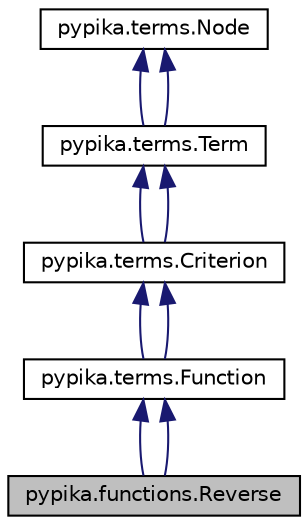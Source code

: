 digraph "pypika.functions.Reverse"
{
 // LATEX_PDF_SIZE
  edge [fontname="Helvetica",fontsize="10",labelfontname="Helvetica",labelfontsize="10"];
  node [fontname="Helvetica",fontsize="10",shape=record];
  Node1 [label="pypika.functions.Reverse",height=0.2,width=0.4,color="black", fillcolor="grey75", style="filled", fontcolor="black",tooltip=" "];
  Node2 -> Node1 [dir="back",color="midnightblue",fontsize="10",style="solid",fontname="Helvetica"];
  Node2 [label="pypika.terms.Function",height=0.2,width=0.4,color="black", fillcolor="white", style="filled",URL="$classpypika_1_1terms_1_1Function.html",tooltip=" "];
  Node3 -> Node2 [dir="back",color="midnightblue",fontsize="10",style="solid",fontname="Helvetica"];
  Node3 [label="pypika.terms.Criterion",height=0.2,width=0.4,color="black", fillcolor="white", style="filled",URL="$classpypika_1_1terms_1_1Criterion.html",tooltip=" "];
  Node4 -> Node3 [dir="back",color="midnightblue",fontsize="10",style="solid",fontname="Helvetica"];
  Node4 [label="pypika.terms.Term",height=0.2,width=0.4,color="black", fillcolor="white", style="filled",URL="$classpypika_1_1terms_1_1Term.html",tooltip=" "];
  Node5 -> Node4 [dir="back",color="midnightblue",fontsize="10",style="solid",fontname="Helvetica"];
  Node5 [label="pypika.terms.Node",height=0.2,width=0.4,color="black", fillcolor="white", style="filled",URL="$classpypika_1_1terms_1_1Node.html",tooltip=" "];
  Node5 -> Node4 [dir="back",color="midnightblue",fontsize="10",style="solid",fontname="Helvetica"];
  Node4 -> Node3 [dir="back",color="midnightblue",fontsize="10",style="solid",fontname="Helvetica"];
  Node3 -> Node2 [dir="back",color="midnightblue",fontsize="10",style="solid",fontname="Helvetica"];
  Node2 -> Node1 [dir="back",color="midnightblue",fontsize="10",style="solid",fontname="Helvetica"];
}
